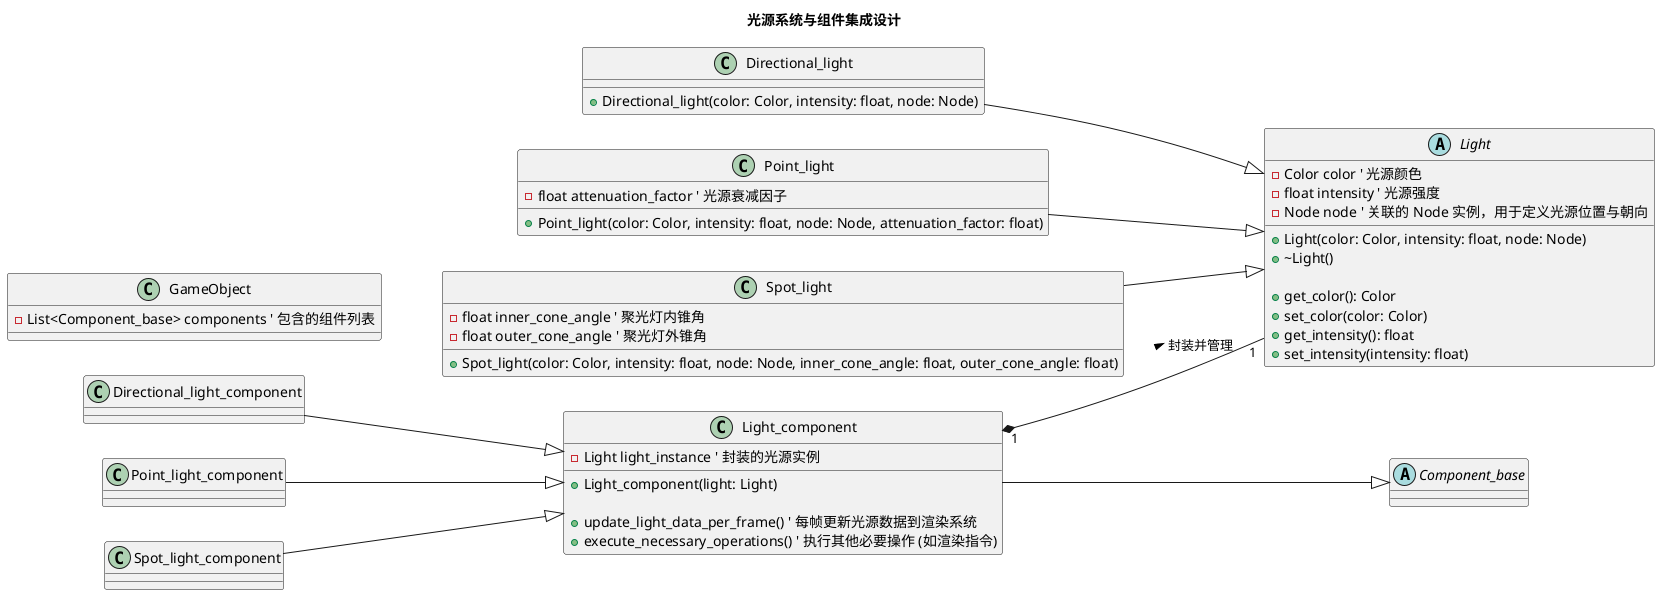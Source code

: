 @startuml
' 设置图表标题
title 光源系统与组件集成设计

left to right direction

' =====================================
' 外部/基础类 (来自之前上下文)
' =====================================

' 所有组件的抽象基类
abstract class Component_base {
    ' 通用组件接口
}


' 游戏对象体系中的实体
class GameObject {
    - List<Component_base> components ' 包含的组件列表
    ' ...
}

' =====================================
' 光源类体系 (Light Class Hierarchy)
' =====================================

' Light 抽象基类
abstract class Light {
    ' 基础属性
    - Color color ' 光源颜色
    - float intensity ' 光源强度
    - Node node ' 关联的 Node 实例，用于定义光源位置与朝向

    ' 构造函数与析构函数
    + Light(color: Color, intensity: float, node: Node)
    + ~Light()

    ' Getter/Setter 方法
    + get_color(): Color
    + set_color(color: Color)
    + get_intensity(): float
    + set_intensity(intensity: float)

    ' 其他通用光源操作 (如果适用)
}

' Directional_light (方向光)
class Directional_light {
    ' 模拟阳光，方向由 Node 的朝向决定
    + Directional_light(color: Color, intensity: float, node: Node)
}

' Point_light (点光源)
class Point_light {
    - float attenuation_factor ' 光源衰减因子

    + Point_light(color: Color, intensity: float, node: Node, attenuation_factor: float)
}

' Spot_light (聚光灯)
class Spot_light {
    - float inner_cone_angle ' 聚光灯内锥角
    - float outer_cone_angle ' 聚光灯外锥角

    + Spot_light(color: Color, intensity: float, node: Node, inner_cone_angle: float, outer_cone_angle: float)
}

' =====================================
' 光源组件体系 (Light Component Hierarchy)
' =====================================

' Light_component 基类
class Light_component {
    - Light light_instance ' 封装的光源实例

    ' 构造函数
    + Light_component(light: Light)

    ' 核心操作
    + update_light_data_per_frame() ' 每帧更新光源数据到渲染系统
    + execute_necessary_operations() ' 执行其他必要操作 (如渲染指令)
}

' 具体光源组件
class Directional_light_component {
    ' (构造函数: 负责查找 GameObject 的 Node_component, 获取 Node,
    ' 并构建 Directional_light 实例，然后传递给 Light_component 基类)
}

class Point_light_component {
    ' (构造函数: 同上，构建 Point_light 实例)
}

class Spot_light_component {
    ' (构造函数: 同上，构建 Spot_light 实例)
}

' =====================================
' 类之间关系 (Relationships)
' =====================================

' 继承关系 (Inheritance)
Directional_light --|> Light
Point_light --|> Light
Spot_light --|> Light

Light_component --|> Component_base
Directional_light_component --|> Light_component
Point_light_component --|> Light_component
Spot_light_component --|> Light_component

' 组合关系 (Composition)
' Light_component 封装并管理一个 Light 实例
Light_component "1" *-- "1" Light : 封装并管理 >



@enduml
